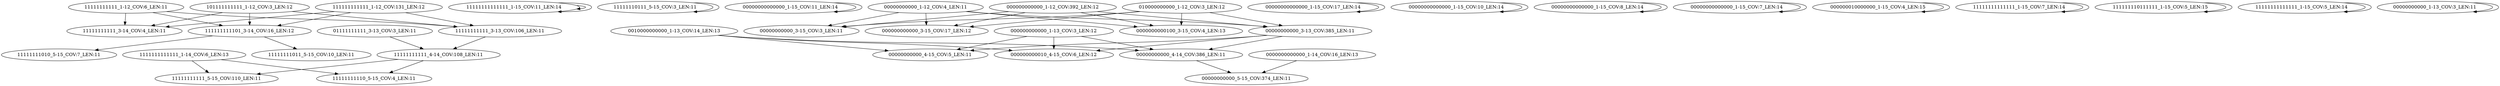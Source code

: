 digraph G {
    "11111111111_1-12_COV:6_LEN:11" -> "11111111111_3-14_COV:4_LEN:11";
    "11111111111_1-12_COV:6_LEN:11" -> "11111111111_3-13_COV:106_LEN:11";
    "11111111111_1-12_COV:6_LEN:11" -> "111111111101_3-14_COV:16_LEN:12";
    "11111111111111_1-15_COV:11_LEN:14" -> "11111111111111_1-15_COV:11_LEN:14";
    "11111110111_5-15_COV:3_LEN:11" -> "11111110111_5-15_COV:3_LEN:11";
    "00000000000000_1-15_COV:11_LEN:14" -> "00000000000000_1-15_COV:11_LEN:14";
    "0010000000000_1-13_COV:14_LEN:13" -> "00000000000_4-15_COV:5_LEN:11";
    "0010000000000_1-13_COV:14_LEN:13" -> "000000000010_4-15_COV:6_LEN:12";
    "0010000000000_1-13_COV:14_LEN:13" -> "00000000000_4-14_COV:386_LEN:11";
    "00000000000_3-13_COV:385_LEN:11" -> "00000000000_4-15_COV:5_LEN:11";
    "00000000000_3-13_COV:385_LEN:11" -> "000000000010_4-15_COV:6_LEN:12";
    "00000000000_3-13_COV:385_LEN:11" -> "00000000000_4-14_COV:386_LEN:11";
    "01111111111_3-13_COV:3_LEN:11" -> "11111111111_4-14_COV:108_LEN:11";
    "00000000000000_1-15_COV:17_LEN:14" -> "00000000000000_1-15_COV:17_LEN:14";
    "11111111111_4-14_COV:108_LEN:11" -> "11111111111_5-15_COV:110_LEN:11";
    "11111111111_4-14_COV:108_LEN:11" -> "11111111110_5-15_COV:4_LEN:11";
    "000000000000_1-13_COV:3_LEN:12" -> "00000000000_4-15_COV:5_LEN:11";
    "000000000000_1-13_COV:3_LEN:12" -> "000000000010_4-15_COV:6_LEN:12";
    "000000000000_1-13_COV:3_LEN:12" -> "00000000000_4-14_COV:386_LEN:11";
    "00000000000000_1-15_COV:10_LEN:14" -> "00000000000000_1-15_COV:10_LEN:14";
    "1111111111111_1-14_COV:6_LEN:13" -> "11111111111_5-15_COV:110_LEN:11";
    "1111111111111_1-14_COV:6_LEN:13" -> "11111111110_5-15_COV:4_LEN:11";
    "0000000000000_1-14_COV:16_LEN:13" -> "00000000000_5-15_COV:374_LEN:11";
    "11111111111_3-13_COV:106_LEN:11" -> "11111111111_4-14_COV:108_LEN:11";
    "00000000000000_1-15_COV:8_LEN:14" -> "00000000000000_1-15_COV:8_LEN:14";
    "111111111101_3-14_COV:16_LEN:12" -> "11111111011_5-15_COV:10_LEN:11";
    "111111111101_3-14_COV:16_LEN:12" -> "11111111010_5-15_COV:7_LEN:11";
    "00000000000000_1-15_COV:7_LEN:14" -> "00000000000000_1-15_COV:7_LEN:14";
    "000000010000000_1-15_COV:4_LEN:15" -> "000000010000000_1-15_COV:4_LEN:15";
    "00000000000_1-12_COV:4_LEN:11" -> "0000000000100_3-15_COV:4_LEN:13";
    "00000000000_1-12_COV:4_LEN:11" -> "00000000000_3-13_COV:385_LEN:11";
    "00000000000_1-12_COV:4_LEN:11" -> "000000000000_3-15_COV:17_LEN:12";
    "00000000000_1-12_COV:4_LEN:11" -> "00000000000_3-15_COV:3_LEN:11";
    "11111111111111_1-15_COV:11_LEN:14" -> "11111111111111_1-15_COV:11_LEN:14";
    "11111111111111_1-15_COV:7_LEN:14" -> "11111111111111_1-15_COV:7_LEN:14";
    "000000000000_1-12_COV:392_LEN:12" -> "0000000000100_3-15_COV:4_LEN:13";
    "000000000000_1-12_COV:392_LEN:12" -> "00000000000_3-13_COV:385_LEN:11";
    "000000000000_1-12_COV:392_LEN:12" -> "000000000000_3-15_COV:17_LEN:12";
    "000000000000_1-12_COV:392_LEN:12" -> "00000000000_3-15_COV:3_LEN:11";
    "111111110111111_1-15_COV:5_LEN:15" -> "111111110111111_1-15_COV:5_LEN:15";
    "11111111111111_1-15_COV:5_LEN:14" -> "11111111111111_1-15_COV:5_LEN:14";
    "101111111111_1-12_COV:3_LEN:12" -> "11111111111_3-14_COV:4_LEN:11";
    "101111111111_1-12_COV:3_LEN:12" -> "11111111111_3-13_COV:106_LEN:11";
    "101111111111_1-12_COV:3_LEN:12" -> "111111111101_3-14_COV:16_LEN:12";
    "00000000000_1-13_COV:3_LEN:11" -> "00000000000_1-13_COV:3_LEN:11";
    "111111111111_1-12_COV:131_LEN:12" -> "11111111111_3-14_COV:4_LEN:11";
    "111111111111_1-12_COV:131_LEN:12" -> "11111111111_3-13_COV:106_LEN:11";
    "111111111111_1-12_COV:131_LEN:12" -> "111111111101_3-14_COV:16_LEN:12";
    "010000000000_1-12_COV:3_LEN:12" -> "0000000000100_3-15_COV:4_LEN:13";
    "010000000000_1-12_COV:3_LEN:12" -> "00000000000_3-13_COV:385_LEN:11";
    "010000000000_1-12_COV:3_LEN:12" -> "000000000000_3-15_COV:17_LEN:12";
    "010000000000_1-12_COV:3_LEN:12" -> "00000000000_3-15_COV:3_LEN:11";
    "00000000000_4-14_COV:386_LEN:11" -> "00000000000_5-15_COV:374_LEN:11";
}
